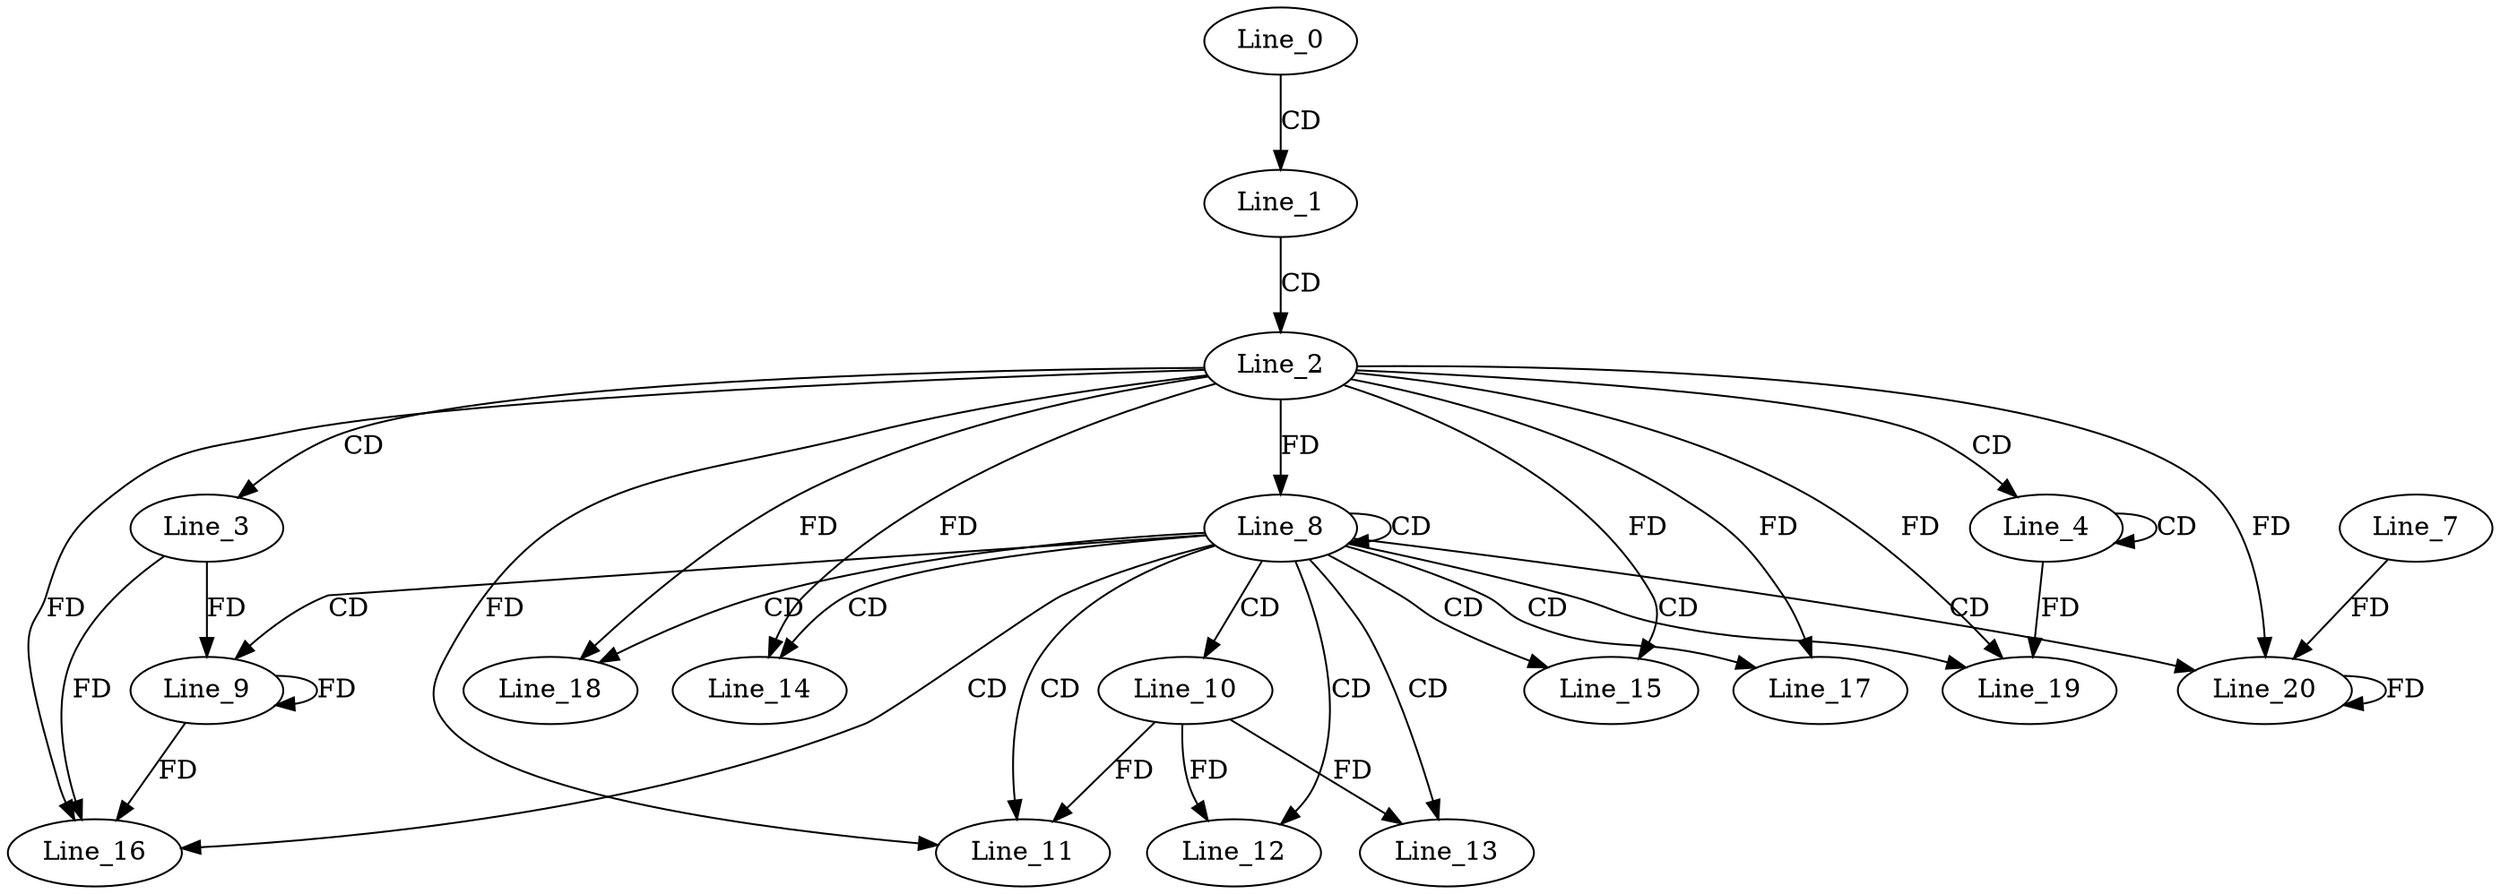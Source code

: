 digraph G {
  Line_0;
  Line_1;
  Line_2;
  Line_3;
  Line_4;
  Line_4;
  Line_8;
  Line_8;
  Line_8;
  Line_9;
  Line_9;
  Line_10;
  Line_11;
  Line_11;
  Line_12;
  Line_13;
  Line_14;
  Line_15;
  Line_16;
  Line_16;
  Line_17;
  Line_18;
  Line_18;
  Line_19;
  Line_20;
  Line_7;
  Line_20;
  Line_0 -> Line_1 [ label="CD" ];
  Line_1 -> Line_2 [ label="CD" ];
  Line_2 -> Line_3 [ label="CD" ];
  Line_2 -> Line_4 [ label="CD" ];
  Line_4 -> Line_4 [ label="CD" ];
  Line_8 -> Line_8 [ label="CD" ];
  Line_2 -> Line_8 [ label="FD" ];
  Line_8 -> Line_9 [ label="CD" ];
  Line_3 -> Line_9 [ label="FD" ];
  Line_9 -> Line_9 [ label="FD" ];
  Line_8 -> Line_10 [ label="CD" ];
  Line_8 -> Line_11 [ label="CD" ];
  Line_10 -> Line_11 [ label="FD" ];
  Line_2 -> Line_11 [ label="FD" ];
  Line_8 -> Line_12 [ label="CD" ];
  Line_10 -> Line_12 [ label="FD" ];
  Line_8 -> Line_13 [ label="CD" ];
  Line_10 -> Line_13 [ label="FD" ];
  Line_8 -> Line_14 [ label="CD" ];
  Line_2 -> Line_14 [ label="FD" ];
  Line_8 -> Line_15 [ label="CD" ];
  Line_2 -> Line_15 [ label="FD" ];
  Line_8 -> Line_16 [ label="CD" ];
  Line_2 -> Line_16 [ label="FD" ];
  Line_3 -> Line_16 [ label="FD" ];
  Line_9 -> Line_16 [ label="FD" ];
  Line_8 -> Line_17 [ label="CD" ];
  Line_2 -> Line_17 [ label="FD" ];
  Line_8 -> Line_18 [ label="CD" ];
  Line_2 -> Line_18 [ label="FD" ];
  Line_8 -> Line_19 [ label="CD" ];
  Line_4 -> Line_19 [ label="FD" ];
  Line_2 -> Line_19 [ label="FD" ];
  Line_8 -> Line_20 [ label="CD" ];
  Line_7 -> Line_20 [ label="FD" ];
  Line_20 -> Line_20 [ label="FD" ];
  Line_2 -> Line_20 [ label="FD" ];
}
